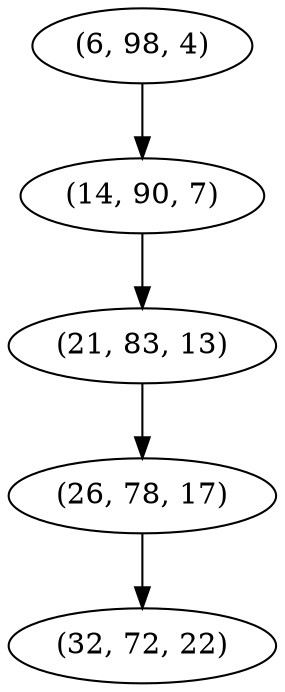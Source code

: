 digraph tree {
    "(6, 98, 4)";
    "(14, 90, 7)";
    "(21, 83, 13)";
    "(26, 78, 17)";
    "(32, 72, 22)";
    "(6, 98, 4)" -> "(14, 90, 7)";
    "(14, 90, 7)" -> "(21, 83, 13)";
    "(21, 83, 13)" -> "(26, 78, 17)";
    "(26, 78, 17)" -> "(32, 72, 22)";
}
